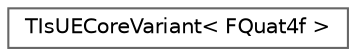 digraph "Graphical Class Hierarchy"
{
 // INTERACTIVE_SVG=YES
 // LATEX_PDF_SIZE
  bgcolor="transparent";
  edge [fontname=Helvetica,fontsize=10,labelfontname=Helvetica,labelfontsize=10];
  node [fontname=Helvetica,fontsize=10,shape=box,height=0.2,width=0.4];
  rankdir="LR";
  Node0 [id="Node000000",label="TIsUECoreVariant\< FQuat4f \>",height=0.2,width=0.4,color="grey40", fillcolor="white", style="filled",URL="$db/df8/structTIsUECoreVariant_3_01FQuat4f_01_4.html",tooltip=" "];
}

